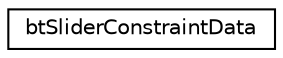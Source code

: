 digraph "Graphical Class Hierarchy"
{
  edge [fontname="Helvetica",fontsize="10",labelfontname="Helvetica",labelfontsize="10"];
  node [fontname="Helvetica",fontsize="10",shape=record];
  rankdir="LR";
  Node1 [label="btSliderConstraintData",height=0.2,width=0.4,color="black", fillcolor="white", style="filled",URL="$structbt_slider_constraint_data.html",tooltip="do not change those serialization structures, it requires an updated sBulletDNAstr/sBulletDNAstr64 ..."];
}
